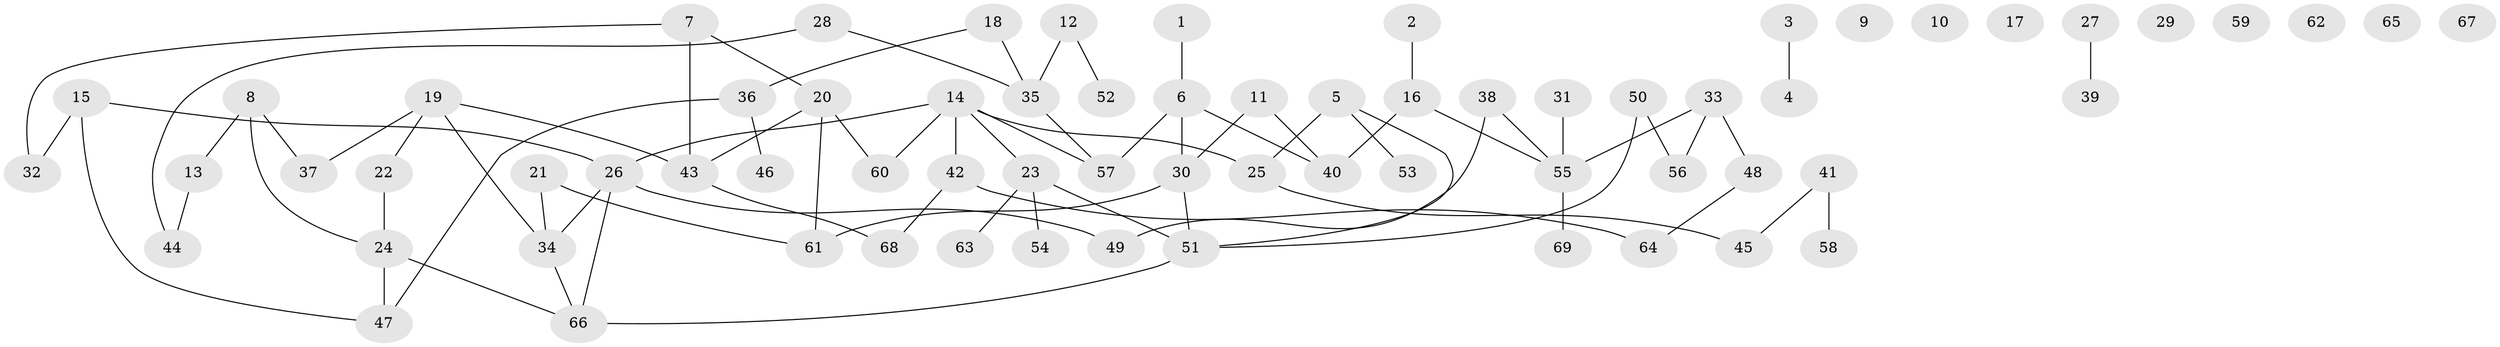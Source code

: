 // coarse degree distribution, {3: 0.2, 2: 0.2, 0: 0.2222222222222222, 4: 0.2222222222222222, 9: 0.022222222222222223, 1: 0.1111111111111111, 7: 0.022222222222222223}
// Generated by graph-tools (version 1.1) at 2025/23/03/03/25 07:23:25]
// undirected, 69 vertices, 77 edges
graph export_dot {
graph [start="1"]
  node [color=gray90,style=filled];
  1;
  2;
  3;
  4;
  5;
  6;
  7;
  8;
  9;
  10;
  11;
  12;
  13;
  14;
  15;
  16;
  17;
  18;
  19;
  20;
  21;
  22;
  23;
  24;
  25;
  26;
  27;
  28;
  29;
  30;
  31;
  32;
  33;
  34;
  35;
  36;
  37;
  38;
  39;
  40;
  41;
  42;
  43;
  44;
  45;
  46;
  47;
  48;
  49;
  50;
  51;
  52;
  53;
  54;
  55;
  56;
  57;
  58;
  59;
  60;
  61;
  62;
  63;
  64;
  65;
  66;
  67;
  68;
  69;
  1 -- 6;
  2 -- 16;
  3 -- 4;
  5 -- 25;
  5 -- 51;
  5 -- 53;
  6 -- 30;
  6 -- 40;
  6 -- 57;
  7 -- 20;
  7 -- 32;
  7 -- 43;
  8 -- 13;
  8 -- 24;
  8 -- 37;
  11 -- 30;
  11 -- 40;
  12 -- 35;
  12 -- 52;
  13 -- 44;
  14 -- 23;
  14 -- 25;
  14 -- 26;
  14 -- 42;
  14 -- 57;
  14 -- 60;
  15 -- 26;
  15 -- 32;
  15 -- 47;
  16 -- 40;
  16 -- 55;
  18 -- 35;
  18 -- 36;
  19 -- 22;
  19 -- 34;
  19 -- 37;
  19 -- 43;
  20 -- 43;
  20 -- 60;
  20 -- 61;
  21 -- 34;
  21 -- 61;
  22 -- 24;
  23 -- 51;
  23 -- 54;
  23 -- 63;
  24 -- 47;
  24 -- 66;
  25 -- 45;
  26 -- 34;
  26 -- 49;
  26 -- 66;
  27 -- 39;
  28 -- 35;
  28 -- 44;
  30 -- 51;
  30 -- 61;
  31 -- 55;
  33 -- 48;
  33 -- 55;
  33 -- 56;
  34 -- 66;
  35 -- 57;
  36 -- 46;
  36 -- 47;
  38 -- 49;
  38 -- 55;
  41 -- 45;
  41 -- 58;
  42 -- 64;
  42 -- 68;
  43 -- 68;
  48 -- 64;
  50 -- 51;
  50 -- 56;
  51 -- 66;
  55 -- 69;
}
